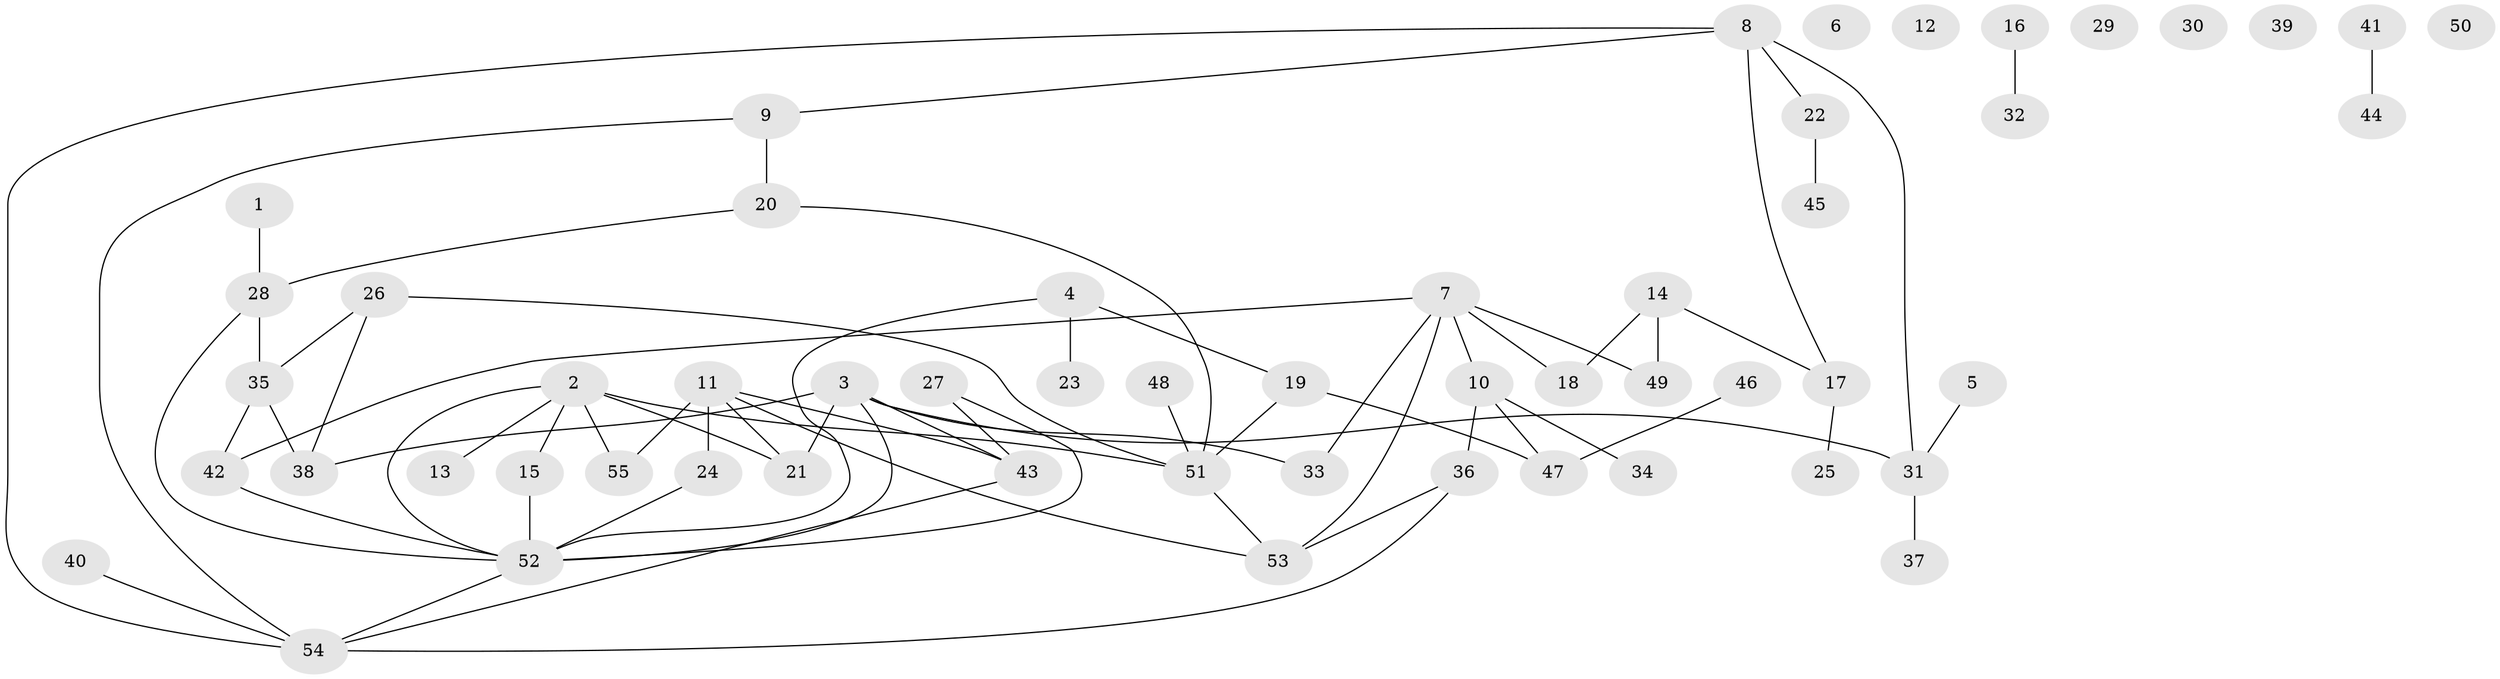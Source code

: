 // coarse degree distribution, {1: 0.3181818181818182, 0: 0.36363636363636365, 2: 0.09090909090909091, 3: 0.09090909090909091, 9: 0.045454545454545456, 4: 0.09090909090909091}
// Generated by graph-tools (version 1.1) at 2025/42/03/04/25 21:42:52]
// undirected, 55 vertices, 70 edges
graph export_dot {
graph [start="1"]
  node [color=gray90,style=filled];
  1;
  2;
  3;
  4;
  5;
  6;
  7;
  8;
  9;
  10;
  11;
  12;
  13;
  14;
  15;
  16;
  17;
  18;
  19;
  20;
  21;
  22;
  23;
  24;
  25;
  26;
  27;
  28;
  29;
  30;
  31;
  32;
  33;
  34;
  35;
  36;
  37;
  38;
  39;
  40;
  41;
  42;
  43;
  44;
  45;
  46;
  47;
  48;
  49;
  50;
  51;
  52;
  53;
  54;
  55;
  1 -- 28;
  2 -- 13;
  2 -- 15;
  2 -- 21;
  2 -- 51;
  2 -- 52;
  2 -- 55;
  3 -- 21;
  3 -- 31;
  3 -- 33;
  3 -- 38;
  3 -- 43;
  3 -- 52;
  4 -- 19;
  4 -- 23;
  4 -- 52;
  5 -- 31;
  7 -- 10;
  7 -- 18;
  7 -- 33;
  7 -- 42;
  7 -- 49;
  7 -- 53;
  8 -- 9;
  8 -- 17;
  8 -- 22;
  8 -- 31;
  8 -- 54;
  9 -- 20;
  9 -- 54;
  10 -- 34;
  10 -- 36;
  10 -- 47;
  11 -- 21;
  11 -- 24;
  11 -- 43;
  11 -- 53;
  11 -- 55;
  14 -- 17;
  14 -- 18;
  14 -- 49;
  15 -- 52;
  16 -- 32;
  17 -- 25;
  19 -- 47;
  19 -- 51;
  20 -- 28;
  20 -- 51;
  22 -- 45;
  24 -- 52;
  26 -- 35;
  26 -- 38;
  26 -- 51;
  27 -- 43;
  27 -- 52;
  28 -- 35;
  28 -- 52;
  31 -- 37;
  35 -- 38;
  35 -- 42;
  36 -- 53;
  36 -- 54;
  40 -- 54;
  41 -- 44;
  42 -- 52;
  43 -- 54;
  46 -- 47;
  48 -- 51;
  51 -- 53;
  52 -- 54;
}
